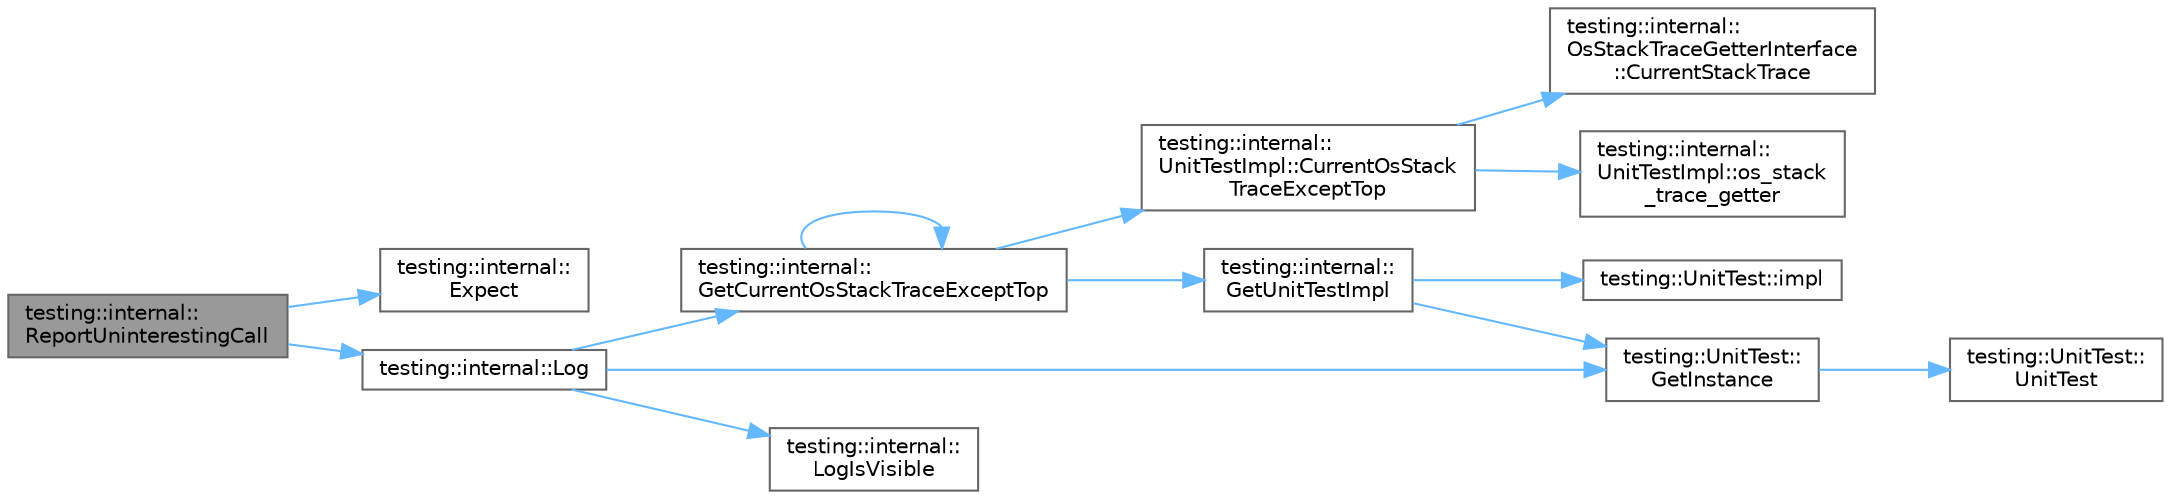 digraph "testing::internal::ReportUninterestingCall"
{
 // LATEX_PDF_SIZE
  bgcolor="transparent";
  edge [fontname=Helvetica,fontsize=10,labelfontname=Helvetica,labelfontsize=10];
  node [fontname=Helvetica,fontsize=10,shape=box,height=0.2,width=0.4];
  rankdir="LR";
  Node1 [id="Node000001",label="testing::internal::\lReportUninterestingCall",height=0.2,width=0.4,color="gray40", fillcolor="grey60", style="filled", fontcolor="black",tooltip=" "];
  Node1 -> Node2 [id="edge1_Node000001_Node000002",color="steelblue1",style="solid",tooltip=" "];
  Node2 [id="Node000002",label="testing::internal::\lExpect",height=0.2,width=0.4,color="grey40", fillcolor="white", style="filled",URL="$namespacetesting_1_1internal.html#ad93379317e10862a77b9fb90aa96e083",tooltip=" "];
  Node1 -> Node3 [id="edge2_Node000001_Node000003",color="steelblue1",style="solid",tooltip=" "];
  Node3 [id="Node000003",label="testing::internal::Log",height=0.2,width=0.4,color="grey40", fillcolor="white", style="filled",URL="$namespacetesting_1_1internal.html#a8a57ce0412334a3f487bbaa8321febbe",tooltip=" "];
  Node3 -> Node4 [id="edge3_Node000003_Node000004",color="steelblue1",style="solid",tooltip=" "];
  Node4 [id="Node000004",label="testing::internal::\lGetCurrentOsStackTraceExceptTop",height=0.2,width=0.4,color="grey40", fillcolor="white", style="filled",URL="$namespacetesting_1_1internal.html#aeb475922b8cd1e6c60ac052bbc396e62",tooltip=" "];
  Node4 -> Node5 [id="edge4_Node000004_Node000005",color="steelblue1",style="solid",tooltip=" "];
  Node5 [id="Node000005",label="testing::internal::\lUnitTestImpl::CurrentOsStack\lTraceExceptTop",height=0.2,width=0.4,color="grey40", fillcolor="white", style="filled",URL="$classtesting_1_1internal_1_1_unit_test_impl.html#a61c0a51ac4e57d9f884f646ca6dd2210",tooltip=" "];
  Node5 -> Node6 [id="edge5_Node000005_Node000006",color="steelblue1",style="solid",tooltip=" "];
  Node6 [id="Node000006",label="testing::internal::\lOsStackTraceGetterInterface\l::CurrentStackTrace",height=0.2,width=0.4,color="grey40", fillcolor="white", style="filled",URL="$classtesting_1_1internal_1_1_os_stack_trace_getter_interface.html#a0c41724e4e47647a7fe2ace8e70c0ec7",tooltip=" "];
  Node5 -> Node7 [id="edge6_Node000005_Node000007",color="steelblue1",style="solid",tooltip=" "];
  Node7 [id="Node000007",label="testing::internal::\lUnitTestImpl::os_stack\l_trace_getter",height=0.2,width=0.4,color="grey40", fillcolor="white", style="filled",URL="$classtesting_1_1internal_1_1_unit_test_impl.html#a71753679854f7fbba6c1568eb422fecb",tooltip=" "];
  Node4 -> Node4 [id="edge7_Node000004_Node000004",color="steelblue1",style="solid",tooltip=" "];
  Node4 -> Node8 [id="edge8_Node000004_Node000008",color="steelblue1",style="solid",tooltip=" "];
  Node8 [id="Node000008",label="testing::internal::\lGetUnitTestImpl",height=0.2,width=0.4,color="grey40", fillcolor="white", style="filled",URL="$namespacetesting_1_1internal.html#a9bd0caf5d16512de38b39599c13ee634",tooltip=" "];
  Node8 -> Node9 [id="edge9_Node000008_Node000009",color="steelblue1",style="solid",tooltip=" "];
  Node9 [id="Node000009",label="testing::UnitTest::\lGetInstance",height=0.2,width=0.4,color="grey40", fillcolor="white", style="filled",URL="$classtesting_1_1_unit_test.html#a24192400b70b3b946746954e9574fb8e",tooltip=" "];
  Node9 -> Node10 [id="edge10_Node000009_Node000010",color="steelblue1",style="solid",tooltip=" "];
  Node10 [id="Node000010",label="testing::UnitTest::\lUnitTest",height=0.2,width=0.4,color="grey40", fillcolor="white", style="filled",URL="$classtesting_1_1_unit_test.html#a5e646d37f980429c310af696c8775f5c",tooltip=" "];
  Node8 -> Node11 [id="edge11_Node000008_Node000011",color="steelblue1",style="solid",tooltip=" "];
  Node11 [id="Node000011",label="testing::UnitTest::impl",height=0.2,width=0.4,color="grey40", fillcolor="white", style="filled",URL="$classtesting_1_1_unit_test.html#a0faaad5908ed6222ce30c46022a17780",tooltip=" "];
  Node3 -> Node9 [id="edge12_Node000003_Node000009",color="steelblue1",style="solid",tooltip=" "];
  Node3 -> Node12 [id="edge13_Node000003_Node000012",color="steelblue1",style="solid",tooltip=" "];
  Node12 [id="Node000012",label="testing::internal::\lLogIsVisible",height=0.2,width=0.4,color="grey40", fillcolor="white", style="filled",URL="$namespacetesting_1_1internal.html#a69ffdba5ee36743e88d8f89b79e566ff",tooltip=" "];
}
